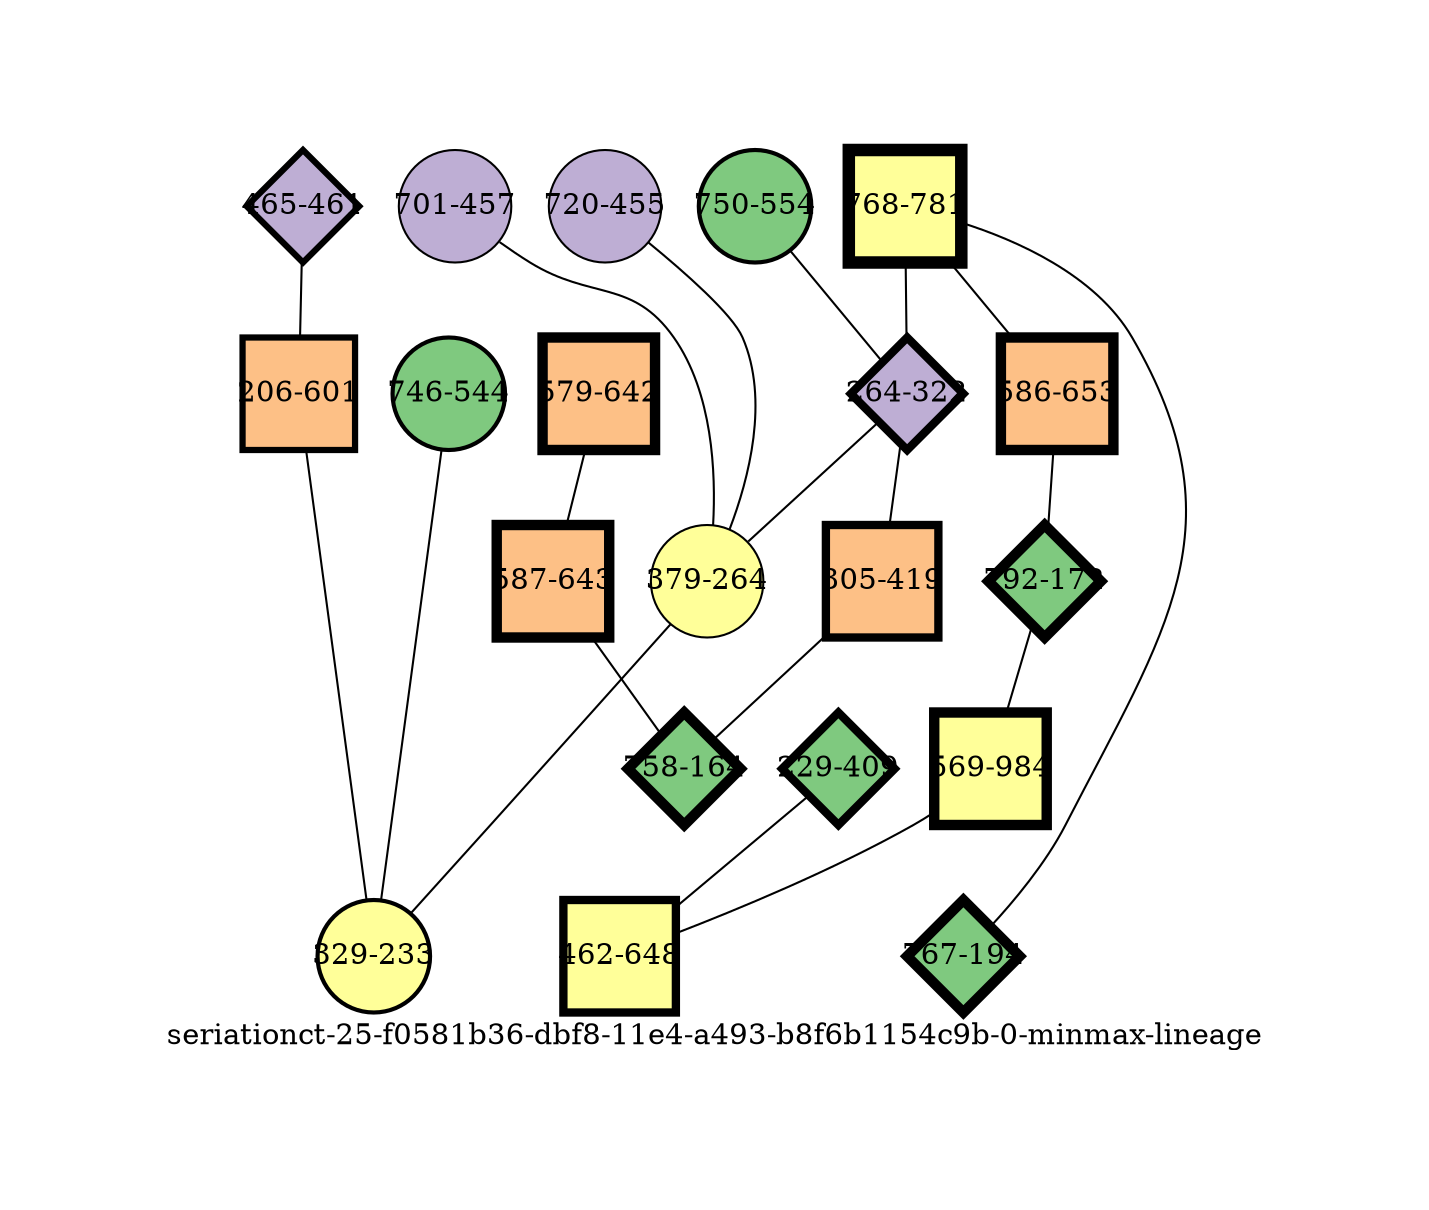 strict graph "seriationct-25-f0581b36-dbf8-11e4-a493-b8f6b1154c9b-0-minmax-lineage" {
labelloc=b;
ratio=auto;
pad="1.0";
label="seriationct-25-f0581b36-dbf8-11e4-a493-b8f6b1154c9b-0-minmax-lineage";
node [width="0.75", style=filled, fixedsize=true, height="0.75", shape=circle, label=""];
0 [xCoordinate="781.0", appears_in_slice=6, yCoordinate="768.0", colorscheme=accent6, lineage_id=1, short_label="768-781", label="768-781", shape=square, cluster_id=3, fillcolor=4, size="500.0", id=0, penwidth="6.0"];
1 [xCoordinate="461.0", appears_in_slice=3, yCoordinate="465.0", colorscheme=accent6, lineage_id=2, short_label="465-461", label="465-461", shape=diamond, cluster_id=1, fillcolor=2, size="500.0", id=1, penwidth="3.0"];
2 [xCoordinate="554.0", appears_in_slice=2, yCoordinate="750.0", colorscheme=accent6, lineage_id=0, short_label="750-554", label="750-554", shape=circle, cluster_id=0, fillcolor=1, size="500.0", id=3, penwidth="2.0"];
3 [xCoordinate="322.0", appears_in_slice=4, yCoordinate="264.0", colorscheme=accent6, lineage_id=2, short_label="264-322", label="264-322", shape=diamond, cluster_id=1, fillcolor=2, size="500.0", id=19, penwidth="4.0"];
4 [xCoordinate="455.0", appears_in_slice=1, yCoordinate="720.0", colorscheme=accent6, lineage_id=0, short_label="720-455", label="720-455", shape=circle, cluster_id=1, fillcolor=2, size="500.0", id=5, penwidth="1.0"];
5 [xCoordinate="544.0", appears_in_slice=2, yCoordinate="746.0", colorscheme=accent6, lineage_id=0, short_label="746-544", label="746-544", shape=circle, cluster_id=0, fillcolor=1, size="500.0", id=6, penwidth="2.0"];
6 [xCoordinate="653.0", appears_in_slice=5, yCoordinate="586.0", colorscheme=accent6, lineage_id=1, short_label="586-653", label="586-653", shape=square, cluster_id=2, fillcolor=3, size="500.0", id=7, penwidth="5.0"];
7 [xCoordinate="457.0", appears_in_slice=1, yCoordinate="701.0", colorscheme=accent6, lineage_id=0, short_label="701-457", label="701-457", shape=circle, cluster_id=1, fillcolor=2, size="500.0", id=8, penwidth="1.0"];
8 [xCoordinate="172.0", appears_in_slice=5, yCoordinate="792.0", colorscheme=accent6, lineage_id=2, short_label="792-172", label="792-172", shape=diamond, cluster_id=0, fillcolor=1, size="500.0", id=18, penwidth="5.0"];
9 [xCoordinate="642.0", appears_in_slice=5, yCoordinate="579.0", colorscheme=accent6, lineage_id=1, short_label="579-642", label="579-642", shape=square, cluster_id=2, fillcolor=3, size="500.0", id=10, penwidth="5.0"];
10 [xCoordinate="194.0", appears_in_slice=5, yCoordinate="767.0", colorscheme=accent6, lineage_id=2, short_label="767-194", label="767-194", shape=diamond, cluster_id=0, fillcolor=1, size="500.0", id=13, penwidth="5.0"];
11 [xCoordinate="264.0", appears_in_slice=1, yCoordinate="379.0", colorscheme=accent6, lineage_id=0, short_label="379-264", label="379-264", shape=circle, cluster_id=3, fillcolor=4, size="500.0", id=11, penwidth="1.0"];
12 [xCoordinate="601.0", appears_in_slice=3, yCoordinate="206.0", colorscheme=accent6, lineage_id=1, short_label="206-601", label="206-601", shape=square, cluster_id=2, fillcolor=3, size="500.0", id=12, penwidth="3.0"];
13 [xCoordinate="409.0", appears_in_slice=4, yCoordinate="229.0", colorscheme=accent6, lineage_id=2, short_label="229-409", label="229-409", shape=diamond, cluster_id=0, fillcolor=1, size="500.0", id=4, penwidth="4.0"];
14 [xCoordinate="643.0", appears_in_slice=5, yCoordinate="587.0", colorscheme=accent6, lineage_id=1, short_label="587-643", label="587-643", shape=square, cluster_id=2, fillcolor=3, size="500.0", id=14, penwidth="5.0"];
15 [xCoordinate="984.0", appears_in_slice=5, yCoordinate="569.0", colorscheme=accent6, lineage_id=1, short_label="569-984", label="569-984", shape=square, cluster_id=3, fillcolor=4, size="500.0", id=15, penwidth="5.0"];
16 [xCoordinate="233.0", appears_in_slice=2, yCoordinate="329.0", colorscheme=accent6, lineage_id=0, short_label="329-233", label="329-233", shape=circle, cluster_id=3, fillcolor=4, size="500.0", id=9, penwidth="2.0"];
17 [xCoordinate="648.0", appears_in_slice=4, yCoordinate="462.0", colorscheme=accent6, lineage_id=1, short_label="462-648", label="462-648", shape=square, cluster_id=3, fillcolor=4, size="500.0", id=17, penwidth="4.0"];
18 [xCoordinate="419.0", appears_in_slice=4, yCoordinate="305.0", colorscheme=accent6, lineage_id=1, short_label="305-419", label="305-419", shape=square, cluster_id=2, fillcolor=3, size="500.0", id=16, penwidth="4.0"];
19 [xCoordinate="164.0", appears_in_slice=5, yCoordinate="758.0", colorscheme=accent6, lineage_id=2, short_label="758-164", label="758-164", shape=diamond, cluster_id=0, fillcolor=1, size="500.0", id=2, penwidth="5.0"];
0 -- 10  [inverseweight="2.07381419507", weight="0.482203276638"];
0 -- 3  [inverseweight="1.61253411352", weight="0.620141919241"];
0 -- 6  [inverseweight="3.54868843421", weight="0.281794251183"];
1 -- 12  [inverseweight="16.8168198499", weight="0.0594642749893"];
2 -- 3  [inverseweight="1.67717258255", weight="0.596241561785"];
3 -- 11  [inverseweight="1.65017400352", weight="0.605996699661"];
3 -- 18  [inverseweight="26.7261241912", weight="0.0374165738677"];
4 -- 11  [inverseweight="1.40419526232", weight="0.712151669239"];
5 -- 16  [inverseweight="25.0627353559", weight="0.0398998746865"];
6 -- 8  [inverseweight="25.9937622455", weight="0.0384707681233"];
7 -- 11  [inverseweight="1.41319642698", weight="0.707615714919"];
8 -- 15  [inverseweight="32.9690236698", weight="0.0303315017762"];
9 -- 14  [inverseweight="79.0569415042", weight="0.0126491106407"];
11 -- 16  [inverseweight="1.58916852554", weight="0.629259882719"];
12 -- 16  [inverseweight="1.42836156229", weight="0.700102849587"];
13 -- 17  [inverseweight="1.57266922281", weight="0.635861620166"];
14 -- 19  [inverseweight="24.6932399162", weight="0.0404969134626"];
15 -- 17  [inverseweight="4.27210013209", weight="0.234076910438"];
18 -- 19  [inverseweight="2.27672917791", weight="0.439226593002"];
}
